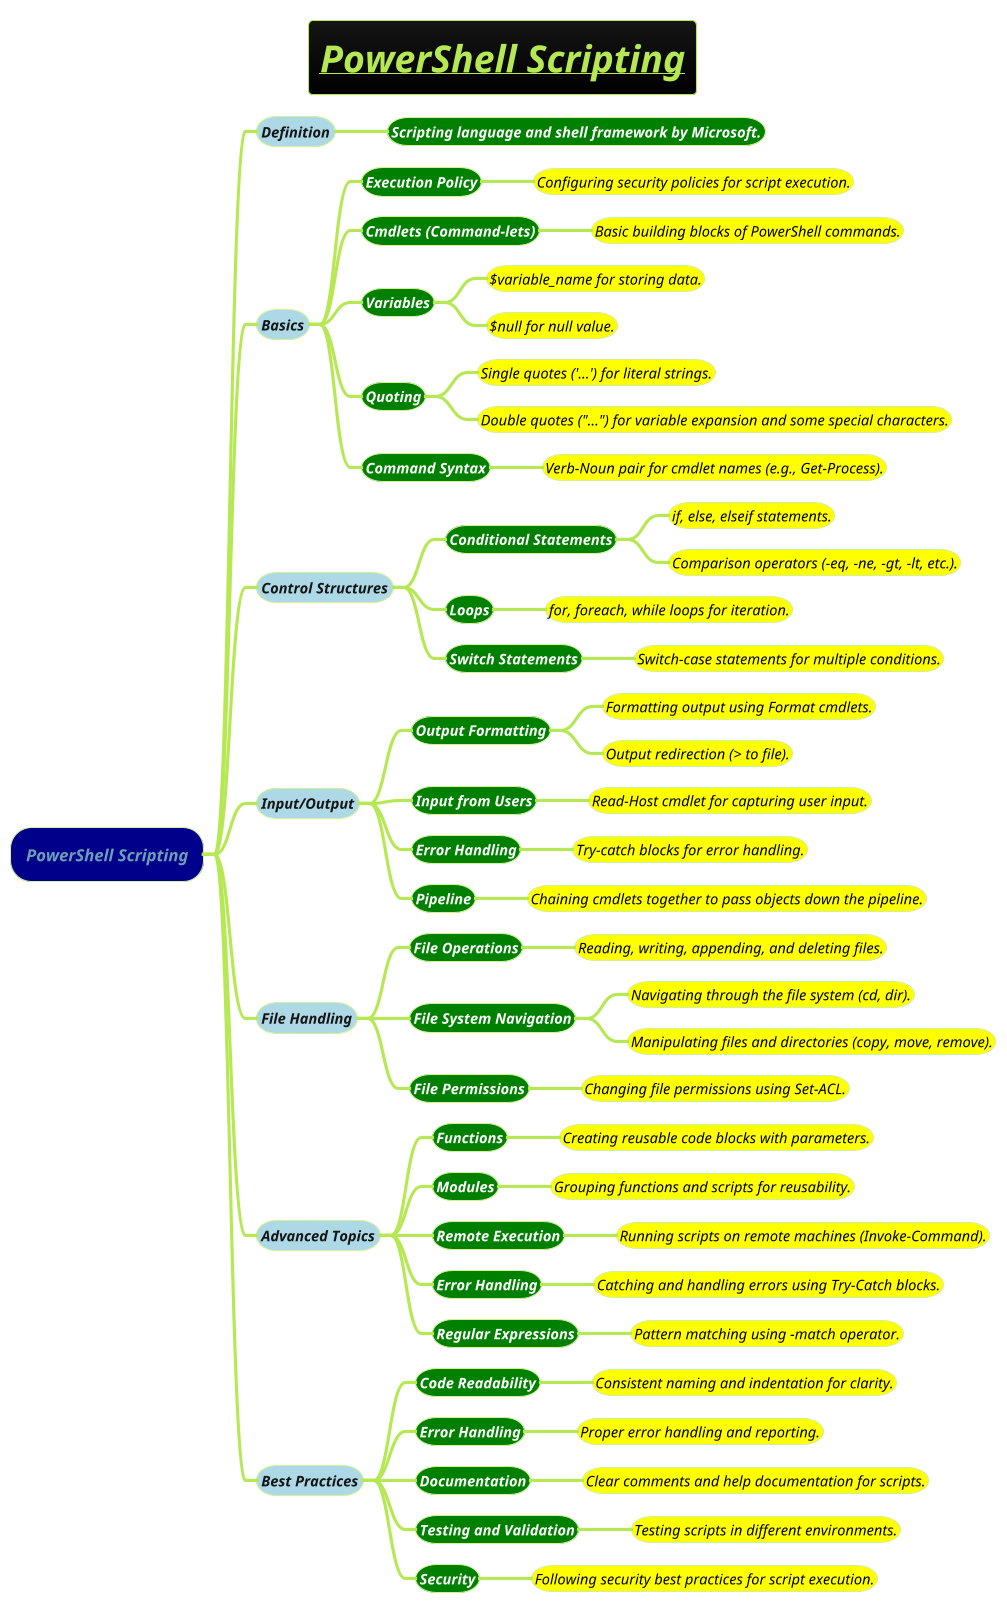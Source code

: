 @startmindmap
title =<i><b><u>PowerShell Scripting
!theme hacker

*[#darkblue] <i>PowerShell Scripting
**[#lightblue] <i><color #blac><size:14>Definition
***[#green] <b><i><color #white><size:14>Scripting language and shell framework by Microsoft.
**[#lightblue] <i><color #blac><size:14>Basics
***[#green] <b><i><color #white><size:14>Execution Policy
****[#yellow] <i><color #black><size:14>Configuring security policies for script execution.
***[#green] <b><i><color #white><size:14>Cmdlets (Command-lets)
****[#yellow] <i><color #black><size:14>Basic building blocks of PowerShell commands.
***[#green] <b><i><color #white><size:14>Variables
****[#yellow] <i><color #black><size:14>$variable_name for storing data.
****[#yellow] <i><color #black><size:14>$null for null value.
***[#green] <b><i><color #white><size:14>Quoting
****[#yellow] <i><color #black><size:14>Single quotes ('...') for literal strings.
****[#yellow] <i><color #black><size:14>Double quotes ("...") for variable expansion and some special characters.
***[#green] <b><i><color #white><size:14>Command Syntax
****[#yellow] <i><color #black><size:14>Verb-Noun pair for cmdlet names (e.g., Get-Process).
**[#lightblue] <i><color #blac><size:14>Control Structures
***[#green] <b><i><color #white><size:14>Conditional Statements
****[#yellow] <i><color #black><size:14>if, else, elseif statements.
****[#yellow] <i><color #black><size:14>Comparison operators (-eq, -ne, -gt, -lt, etc.).
***[#green] <b><i><color #white><size:14>Loops
****[#yellow] <i><color #black><size:14>for, foreach, while loops for iteration.
***[#green] <b><i><color #white><size:14>Switch Statements
****[#yellow] <i><color #black><size:14>Switch-case statements for multiple conditions.
**[#lightblue] <i><color #blac><size:14>Input/Output
***[#green] <b><i><color #white><size:14>Output Formatting
****[#yellow] <i><color #black><size:14>Formatting output using Format cmdlets.
****[#yellow] <i><color #black><size:14>Output redirection (> to file).
***[#green] <b><i><color #white><size:14>Input from Users
****[#yellow] <i><color #black><size:14>Read-Host cmdlet for capturing user input.
***[#green] <b><i><color #white><size:14>Error Handling
****[#yellow] <i><color #black><size:14>Try-catch blocks for error handling.
***[#green] <b><i><color #white><size:14>Pipeline
****[#yellow] <i><color #black><size:14>Chaining cmdlets together to pass objects down the pipeline.
**[#lightblue] <i><color #blac><size:14>File Handling
***[#green] <b><i><color #white><size:14>File Operations
****[#yellow] <i><color #black><size:14>Reading, writing, appending, and deleting files.
***[#green] <b><i><color #white><size:14>File System Navigation
****[#yellow] <i><color #black><size:14>Navigating through the file system (cd, dir).
****[#yellow] <i><color #black><size:14>Manipulating files and directories (copy, move, remove).
***[#green] <b><i><color #white><size:14>File Permissions
****[#yellow] <i><color #black><size:14>Changing file permissions using Set-ACL.
**[#lightblue] <i><color #blac><size:14>Advanced Topics
***[#green] <b><i><color #white><size:14>Functions
****[#yellow] <i><color #black><size:14>Creating reusable code blocks with parameters.
***[#green] <b><i><color #white><size:14>Modules
****[#yellow] <i><color #black><size:14>Grouping functions and scripts for reusability.
***[#green] <b><i><color #white><size:14>Remote Execution
****[#yellow] <i><color #black><size:14>Running scripts on remote machines (Invoke-Command).
***[#green] <b><i><color #white><size:14>Error Handling
****[#yellow] <i><color #black><size:14>Catching and handling errors using Try-Catch blocks.
***[#green] <b><i><color #white><size:14>Regular Expressions
****[#yellow] <i><color #black><size:14>Pattern matching using -match operator.
**[#lightblue] <i><color #blac><size:14>Best Practices
***[#green] <b><i><color #white><size:14>Code Readability
****[#yellow] <i><color #black><size:14>Consistent naming and indentation for clarity.
***[#green] <b><i><color #white><size:14>Error Handling
****[#yellow] <i><color #black><size:14>Proper error handling and reporting.
***[#green] <b><i><color #white><size:14>Documentation
****[#yellow] <i><color #black><size:14>Clear comments and help documentation for scripts.
***[#green] <b><i><color #white><size:14>Testing and Validation
****[#yellow] <i><color #black><size:14>Testing scripts in different environments.
***[#green] <b><i><color #white><size:14>Security
****[#yellow] <i><color #black><size:14>Following security best practices for script execution.
@endmindmap
